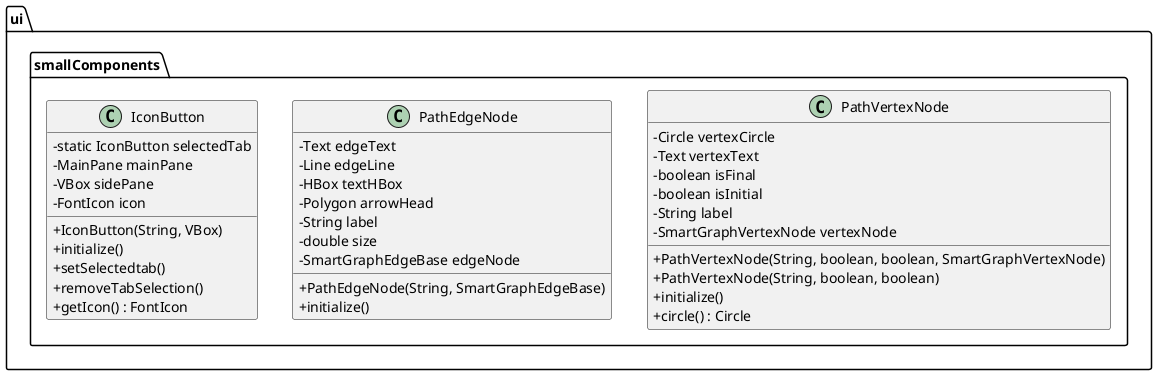@startuml
package ui.smallComponents {
    skinparam Linetype ortho
  skinparam classAttributeIconSize 0  
    class PathEdgeNode {
        - Text edgeText
        - Line edgeLine
        - HBox textHBox
        - Polygon arrowHead
        - String label
        - double size
        - SmartGraphEdgeBase edgeNode
        + PathEdgeNode(String, SmartGraphEdgeBase)
        + initialize()
    }
    class IconButton {
        - static IconButton selectedTab
        - MainPane mainPane
        - VBox sidePane
        - FontIcon icon
        + IconButton(String, VBox)
        + initialize()
        + setSelectedtab()
        + removeTabSelection()
        + getIcon() : FontIcon
    }
    class PathVertexNode {
    - Circle vertexCircle
    - Text vertexText
    - boolean isFinal
    - boolean isInitial
    - String label
    - SmartGraphVertexNode vertexNode
    + PathVertexNode(String, boolean, boolean, SmartGraphVertexNode)
    + PathVertexNode(String, boolean, boolean)
    + initialize()
    + circle() : Circle
}
PathVertexNode -[hidden]left- IconButton
IconButton -[hidden]right- PathEdgeNode
}
@enduml